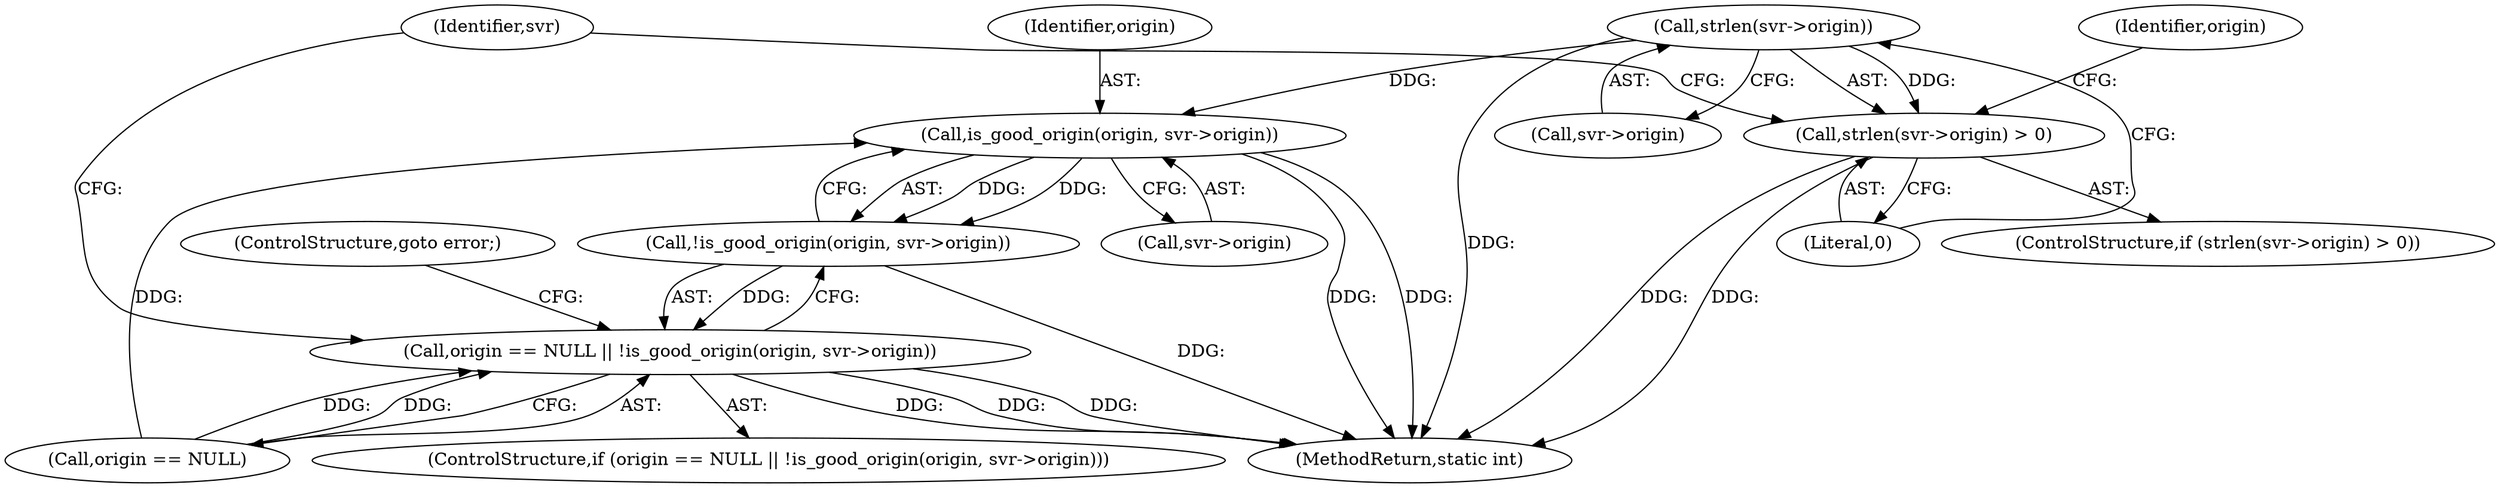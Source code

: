 digraph "0_viabtc_exchange_server_4a7c27bfe98f409623d4d857894d017ff0672cc9#diff-515c81af848352583bff286d6224875f_2@API" {
"1000364" [label="(Call,strlen(svr->origin))"];
"1000363" [label="(Call,strlen(svr->origin) > 0)"];
"1000384" [label="(Call,is_good_origin(origin, svr->origin))"];
"1000383" [label="(Call,!is_good_origin(origin, svr->origin))"];
"1000379" [label="(Call,origin == NULL || !is_good_origin(origin, svr->origin))"];
"1000386" [label="(Call,svr->origin)"];
"1000389" [label="(ControlStructure,goto error;)"];
"1000385" [label="(Identifier,origin)"];
"1000363" [label="(Call,strlen(svr->origin) > 0)"];
"1000372" [label="(Identifier,origin)"];
"1000380" [label="(Call,origin == NULL)"];
"1000365" [label="(Call,svr->origin)"];
"1000484" [label="(MethodReturn,static int)"];
"1000368" [label="(Literal,0)"];
"1000384" [label="(Call,is_good_origin(origin, svr->origin))"];
"1000393" [label="(Identifier,svr)"];
"1000379" [label="(Call,origin == NULL || !is_good_origin(origin, svr->origin))"];
"1000378" [label="(ControlStructure,if (origin == NULL || !is_good_origin(origin, svr->origin)))"];
"1000364" [label="(Call,strlen(svr->origin))"];
"1000383" [label="(Call,!is_good_origin(origin, svr->origin))"];
"1000362" [label="(ControlStructure,if (strlen(svr->origin) > 0))"];
"1000364" -> "1000363"  [label="AST: "];
"1000364" -> "1000365"  [label="CFG: "];
"1000365" -> "1000364"  [label="AST: "];
"1000368" -> "1000364"  [label="CFG: "];
"1000364" -> "1000484"  [label="DDG: "];
"1000364" -> "1000363"  [label="DDG: "];
"1000364" -> "1000384"  [label="DDG: "];
"1000363" -> "1000362"  [label="AST: "];
"1000363" -> "1000368"  [label="CFG: "];
"1000368" -> "1000363"  [label="AST: "];
"1000372" -> "1000363"  [label="CFG: "];
"1000393" -> "1000363"  [label="CFG: "];
"1000363" -> "1000484"  [label="DDG: "];
"1000363" -> "1000484"  [label="DDG: "];
"1000384" -> "1000383"  [label="AST: "];
"1000384" -> "1000386"  [label="CFG: "];
"1000385" -> "1000384"  [label="AST: "];
"1000386" -> "1000384"  [label="AST: "];
"1000383" -> "1000384"  [label="CFG: "];
"1000384" -> "1000484"  [label="DDG: "];
"1000384" -> "1000484"  [label="DDG: "];
"1000384" -> "1000383"  [label="DDG: "];
"1000384" -> "1000383"  [label="DDG: "];
"1000380" -> "1000384"  [label="DDG: "];
"1000383" -> "1000379"  [label="AST: "];
"1000379" -> "1000383"  [label="CFG: "];
"1000383" -> "1000484"  [label="DDG: "];
"1000383" -> "1000379"  [label="DDG: "];
"1000379" -> "1000378"  [label="AST: "];
"1000379" -> "1000380"  [label="CFG: "];
"1000380" -> "1000379"  [label="AST: "];
"1000389" -> "1000379"  [label="CFG: "];
"1000393" -> "1000379"  [label="CFG: "];
"1000379" -> "1000484"  [label="DDG: "];
"1000379" -> "1000484"  [label="DDG: "];
"1000379" -> "1000484"  [label="DDG: "];
"1000380" -> "1000379"  [label="DDG: "];
"1000380" -> "1000379"  [label="DDG: "];
}

